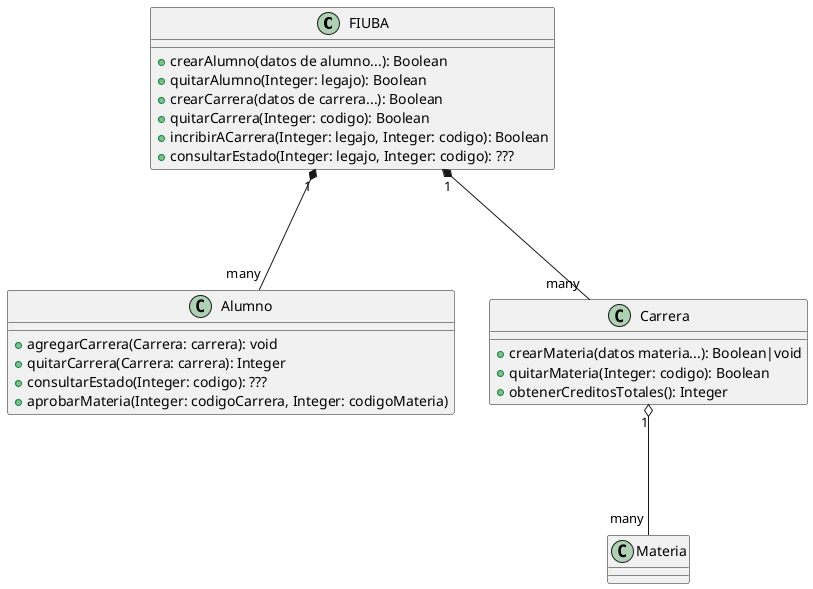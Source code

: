 @startuml

class FIUBA {
+ crearAlumno(datos de alumno...): Boolean
+ quitarAlumno(Integer: legajo): Boolean
+ crearCarrera(datos de carrera...): Boolean
+ quitarCarrera(Integer: codigo): Boolean
+ incribirACarrera(Integer: legajo, Integer: codigo): Boolean
+ consultarEstado(Integer: legajo, Integer: codigo): ???
}

class Alumno {
+ agregarCarrera(Carrera: carrera): void
+ quitarCarrera(Carrera: carrera): Integer
+ consultarEstado(Integer: codigo): ???
+ aprobarMateria(Integer: codigoCarrera, Integer: codigoMateria)
}

class Carrera {
+ crearMateria(datos materia...): Boolean|void
+ quitarMateria(Integer: codigo): Boolean
+ obtenerCreditosTotales(): Integer
}

class Materia {

}

FIUBA "1" *--- "many" Alumno
FIUBA "1" *--- "many" Carrera
Carrera "1" o--- "many" Materia

@enduml